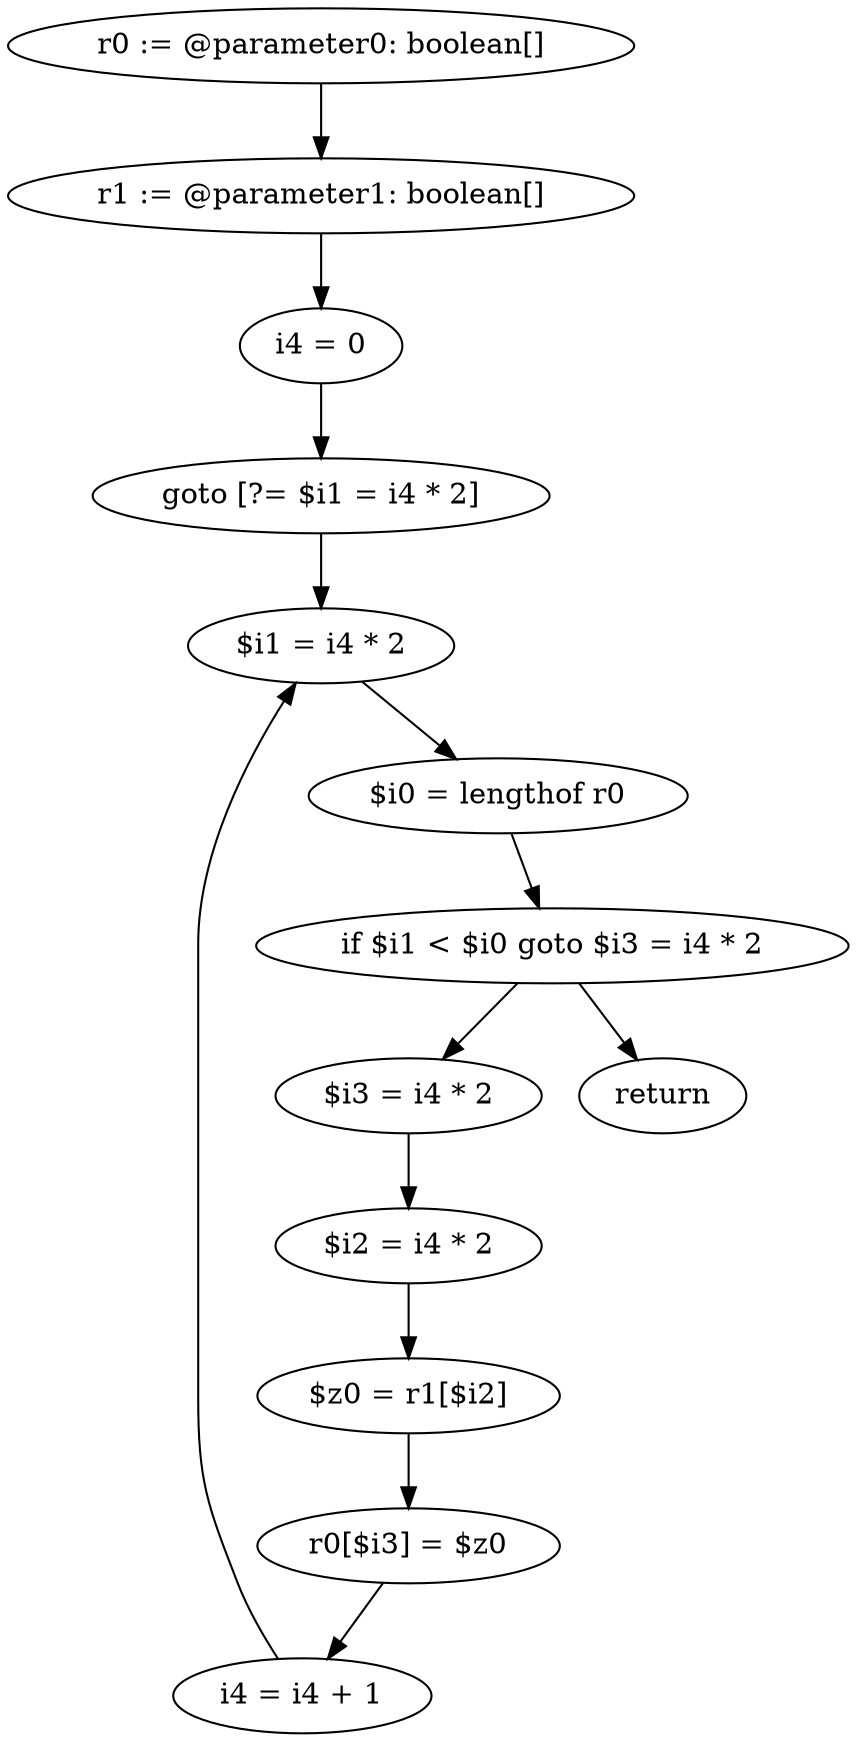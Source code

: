 digraph "unitGraph" {
    "r0 := @parameter0: boolean[]"
    "r1 := @parameter1: boolean[]"
    "i4 = 0"
    "goto [?= $i1 = i4 * 2]"
    "$i3 = i4 * 2"
    "$i2 = i4 * 2"
    "$z0 = r1[$i2]"
    "r0[$i3] = $z0"
    "i4 = i4 + 1"
    "$i1 = i4 * 2"
    "$i0 = lengthof r0"
    "if $i1 < $i0 goto $i3 = i4 * 2"
    "return"
    "r0 := @parameter0: boolean[]"->"r1 := @parameter1: boolean[]";
    "r1 := @parameter1: boolean[]"->"i4 = 0";
    "i4 = 0"->"goto [?= $i1 = i4 * 2]";
    "goto [?= $i1 = i4 * 2]"->"$i1 = i4 * 2";
    "$i3 = i4 * 2"->"$i2 = i4 * 2";
    "$i2 = i4 * 2"->"$z0 = r1[$i2]";
    "$z0 = r1[$i2]"->"r0[$i3] = $z0";
    "r0[$i3] = $z0"->"i4 = i4 + 1";
    "i4 = i4 + 1"->"$i1 = i4 * 2";
    "$i1 = i4 * 2"->"$i0 = lengthof r0";
    "$i0 = lengthof r0"->"if $i1 < $i0 goto $i3 = i4 * 2";
    "if $i1 < $i0 goto $i3 = i4 * 2"->"return";
    "if $i1 < $i0 goto $i3 = i4 * 2"->"$i3 = i4 * 2";
}
